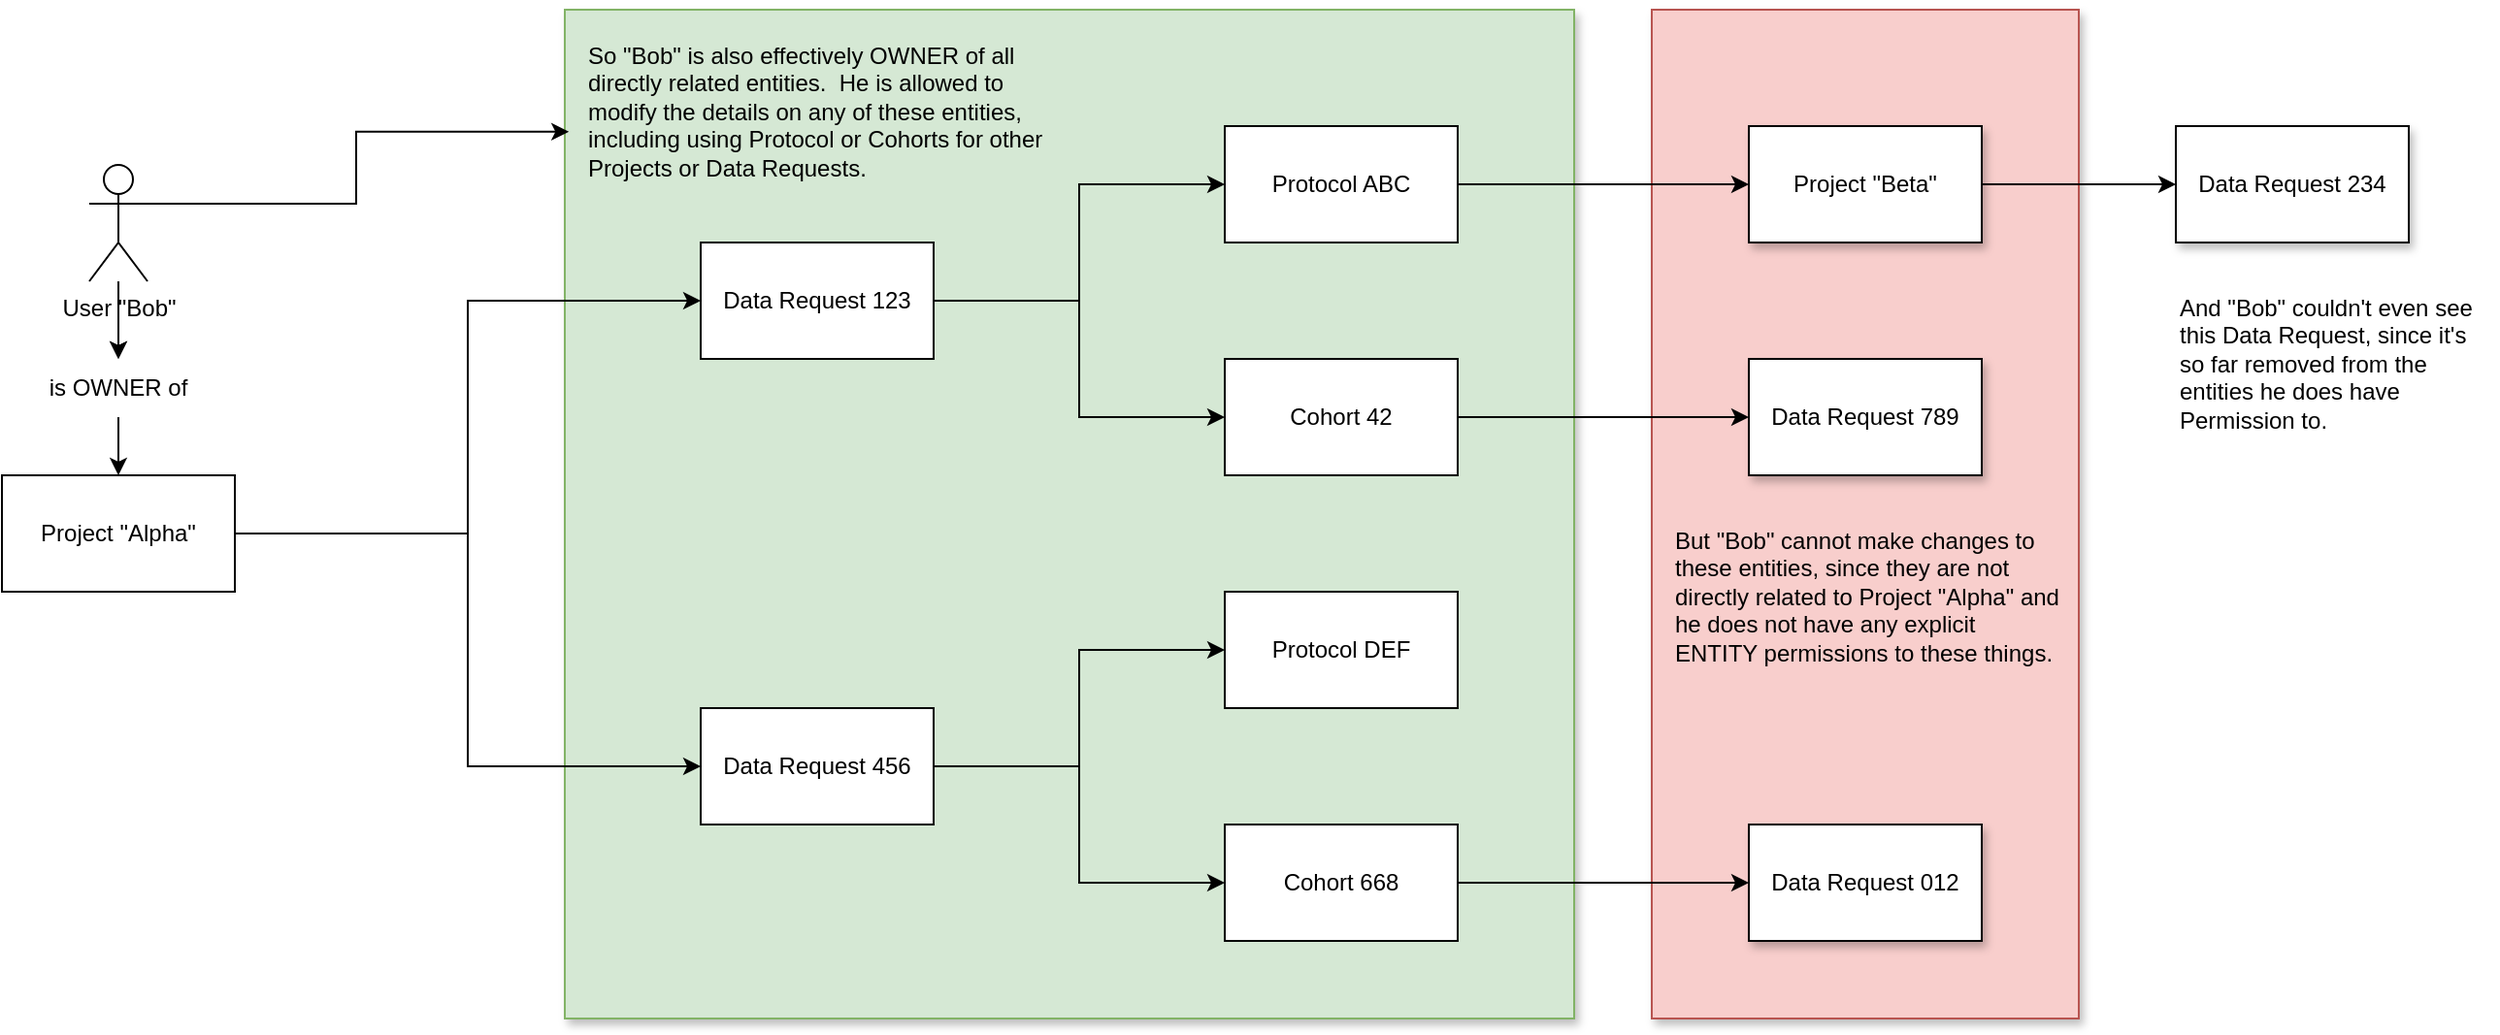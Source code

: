 <mxfile version="20.5.3" type="github" pages="3">
  <diagram id="Q2oTnS6dzI95HrH7bnxC" name="Page-1">
    <mxGraphModel dx="2197" dy="779" grid="1" gridSize="10" guides="1" tooltips="1" connect="1" arrows="1" fold="1" page="1" pageScale="1" pageWidth="850" pageHeight="1100" math="0" shadow="0">
      <root>
        <mxCell id="0" />
        <mxCell id="1" parent="0" />
        <mxCell id="6Tn6oWBFMekzkGPFEn6Q-31" value="" style="rounded=0;whiteSpace=wrap;html=1;shadow=1;fillColor=#f8cecc;strokeColor=#b85450;" vertex="1" parent="1">
          <mxGeometry x="560" y="80" width="220" height="520" as="geometry" />
        </mxCell>
        <mxCell id="6Tn6oWBFMekzkGPFEn6Q-19" value="" style="whiteSpace=wrap;html=1;aspect=fixed;shadow=1;fillColor=#d5e8d4;strokeColor=#82b366;" vertex="1" parent="1">
          <mxGeometry y="80" width="520" height="520" as="geometry" />
        </mxCell>
        <mxCell id="6Tn6oWBFMekzkGPFEn6Q-13" style="edgeStyle=orthogonalEdgeStyle;rounded=0;orthogonalLoop=1;jettySize=auto;html=1;exitX=1;exitY=0.5;exitDx=0;exitDy=0;entryX=0;entryY=0.5;entryDx=0;entryDy=0;" edge="1" parent="1" source="6Tn6oWBFMekzkGPFEn6Q-1" target="6Tn6oWBFMekzkGPFEn6Q-7">
          <mxGeometry relative="1" as="geometry" />
        </mxCell>
        <mxCell id="6Tn6oWBFMekzkGPFEn6Q-14" style="edgeStyle=orthogonalEdgeStyle;rounded=0;orthogonalLoop=1;jettySize=auto;html=1;exitX=1;exitY=0.5;exitDx=0;exitDy=0;entryX=0;entryY=0.5;entryDx=0;entryDy=0;" edge="1" parent="1" source="6Tn6oWBFMekzkGPFEn6Q-1" target="6Tn6oWBFMekzkGPFEn6Q-8">
          <mxGeometry relative="1" as="geometry" />
        </mxCell>
        <mxCell id="6Tn6oWBFMekzkGPFEn6Q-1" value="Project &quot;Alpha&quot;" style="rounded=0;whiteSpace=wrap;html=1;" vertex="1" parent="1">
          <mxGeometry x="-290" y="320" width="120" height="60" as="geometry" />
        </mxCell>
        <mxCell id="6Tn6oWBFMekzkGPFEn6Q-4" value="" style="edgeStyle=orthogonalEdgeStyle;rounded=0;orthogonalLoop=1;jettySize=auto;html=1;" edge="1" parent="1" source="6Tn6oWBFMekzkGPFEn6Q-2" target="6Tn6oWBFMekzkGPFEn6Q-3">
          <mxGeometry relative="1" as="geometry" />
        </mxCell>
        <mxCell id="6Tn6oWBFMekzkGPFEn6Q-5" value="" style="edgeStyle=orthogonalEdgeStyle;rounded=0;orthogonalLoop=1;jettySize=auto;html=1;" edge="1" parent="1" source="6Tn6oWBFMekzkGPFEn6Q-2" target="6Tn6oWBFMekzkGPFEn6Q-3">
          <mxGeometry relative="1" as="geometry" />
        </mxCell>
        <mxCell id="6Tn6oWBFMekzkGPFEn6Q-28" style="edgeStyle=orthogonalEdgeStyle;rounded=0;orthogonalLoop=1;jettySize=auto;html=1;exitX=1;exitY=0.333;exitDx=0;exitDy=0;exitPerimeter=0;entryX=0.004;entryY=0.121;entryDx=0;entryDy=0;entryPerimeter=0;" edge="1" parent="1" source="6Tn6oWBFMekzkGPFEn6Q-2" target="6Tn6oWBFMekzkGPFEn6Q-19">
          <mxGeometry relative="1" as="geometry" />
        </mxCell>
        <mxCell id="6Tn6oWBFMekzkGPFEn6Q-2" value="User &quot;Bob&quot;" style="shape=umlActor;verticalLabelPosition=bottom;verticalAlign=top;html=1;outlineConnect=0;" vertex="1" parent="1">
          <mxGeometry x="-245" y="160" width="30" height="60" as="geometry" />
        </mxCell>
        <mxCell id="6Tn6oWBFMekzkGPFEn6Q-6" value="" style="edgeStyle=orthogonalEdgeStyle;rounded=0;orthogonalLoop=1;jettySize=auto;html=1;" edge="1" parent="1" source="6Tn6oWBFMekzkGPFEn6Q-3" target="6Tn6oWBFMekzkGPFEn6Q-1">
          <mxGeometry relative="1" as="geometry" />
        </mxCell>
        <mxCell id="6Tn6oWBFMekzkGPFEn6Q-3" value="is OWNER of" style="text;html=1;strokeColor=none;fillColor=none;align=center;verticalAlign=middle;whiteSpace=wrap;rounded=0;" vertex="1" parent="1">
          <mxGeometry x="-280" y="260" width="100" height="30" as="geometry" />
        </mxCell>
        <mxCell id="6Tn6oWBFMekzkGPFEn6Q-15" style="edgeStyle=orthogonalEdgeStyle;rounded=0;orthogonalLoop=1;jettySize=auto;html=1;exitX=1;exitY=0.5;exitDx=0;exitDy=0;entryX=0;entryY=0.5;entryDx=0;entryDy=0;" edge="1" parent="1" source="6Tn6oWBFMekzkGPFEn6Q-7" target="6Tn6oWBFMekzkGPFEn6Q-9">
          <mxGeometry relative="1" as="geometry" />
        </mxCell>
        <mxCell id="6Tn6oWBFMekzkGPFEn6Q-16" style="edgeStyle=orthogonalEdgeStyle;rounded=0;orthogonalLoop=1;jettySize=auto;html=1;exitX=1;exitY=0.5;exitDx=0;exitDy=0;entryX=0;entryY=0.5;entryDx=0;entryDy=0;" edge="1" parent="1" source="6Tn6oWBFMekzkGPFEn6Q-7" target="6Tn6oWBFMekzkGPFEn6Q-10">
          <mxGeometry relative="1" as="geometry" />
        </mxCell>
        <mxCell id="6Tn6oWBFMekzkGPFEn6Q-7" value="Data Request 123" style="rounded=0;whiteSpace=wrap;html=1;" vertex="1" parent="1">
          <mxGeometry x="70" y="200" width="120" height="60" as="geometry" />
        </mxCell>
        <mxCell id="6Tn6oWBFMekzkGPFEn6Q-17" style="edgeStyle=orthogonalEdgeStyle;rounded=0;orthogonalLoop=1;jettySize=auto;html=1;exitX=1;exitY=0.5;exitDx=0;exitDy=0;entryX=0;entryY=0.5;entryDx=0;entryDy=0;" edge="1" parent="1" source="6Tn6oWBFMekzkGPFEn6Q-8" target="6Tn6oWBFMekzkGPFEn6Q-11">
          <mxGeometry relative="1" as="geometry" />
        </mxCell>
        <mxCell id="6Tn6oWBFMekzkGPFEn6Q-18" style="edgeStyle=orthogonalEdgeStyle;rounded=0;orthogonalLoop=1;jettySize=auto;html=1;exitX=1;exitY=0.5;exitDx=0;exitDy=0;entryX=0;entryY=0.5;entryDx=0;entryDy=0;" edge="1" parent="1" source="6Tn6oWBFMekzkGPFEn6Q-8" target="6Tn6oWBFMekzkGPFEn6Q-12">
          <mxGeometry relative="1" as="geometry" />
        </mxCell>
        <mxCell id="6Tn6oWBFMekzkGPFEn6Q-8" value="Data Request 456" style="rounded=0;whiteSpace=wrap;html=1;" vertex="1" parent="1">
          <mxGeometry x="70" y="440" width="120" height="60" as="geometry" />
        </mxCell>
        <mxCell id="6Tn6oWBFMekzkGPFEn6Q-23" style="edgeStyle=orthogonalEdgeStyle;rounded=0;orthogonalLoop=1;jettySize=auto;html=1;exitX=1;exitY=0.5;exitDx=0;exitDy=0;entryX=0;entryY=0.5;entryDx=0;entryDy=0;" edge="1" parent="1" source="6Tn6oWBFMekzkGPFEn6Q-9" target="6Tn6oWBFMekzkGPFEn6Q-20">
          <mxGeometry relative="1" as="geometry" />
        </mxCell>
        <mxCell id="6Tn6oWBFMekzkGPFEn6Q-9" value="Protocol ABC" style="rounded=0;whiteSpace=wrap;html=1;" vertex="1" parent="1">
          <mxGeometry x="340" y="140" width="120" height="60" as="geometry" />
        </mxCell>
        <mxCell id="6Tn6oWBFMekzkGPFEn6Q-24" style="edgeStyle=orthogonalEdgeStyle;rounded=0;orthogonalLoop=1;jettySize=auto;html=1;exitX=1;exitY=0.5;exitDx=0;exitDy=0;entryX=0;entryY=0.5;entryDx=0;entryDy=0;" edge="1" parent="1" source="6Tn6oWBFMekzkGPFEn6Q-10" target="6Tn6oWBFMekzkGPFEn6Q-21">
          <mxGeometry relative="1" as="geometry" />
        </mxCell>
        <mxCell id="6Tn6oWBFMekzkGPFEn6Q-10" value="Cohort 42" style="rounded=0;whiteSpace=wrap;html=1;" vertex="1" parent="1">
          <mxGeometry x="340" y="260" width="120" height="60" as="geometry" />
        </mxCell>
        <mxCell id="6Tn6oWBFMekzkGPFEn6Q-11" value="Protocol DEF" style="rounded=0;whiteSpace=wrap;html=1;" vertex="1" parent="1">
          <mxGeometry x="340" y="380" width="120" height="60" as="geometry" />
        </mxCell>
        <mxCell id="6Tn6oWBFMekzkGPFEn6Q-25" style="edgeStyle=orthogonalEdgeStyle;rounded=0;orthogonalLoop=1;jettySize=auto;html=1;exitX=1;exitY=0.5;exitDx=0;exitDy=0;entryX=0;entryY=0.5;entryDx=0;entryDy=0;" edge="1" parent="1" source="6Tn6oWBFMekzkGPFEn6Q-12" target="6Tn6oWBFMekzkGPFEn6Q-22">
          <mxGeometry relative="1" as="geometry" />
        </mxCell>
        <mxCell id="6Tn6oWBFMekzkGPFEn6Q-12" value="Cohort 668" style="rounded=0;whiteSpace=wrap;html=1;" vertex="1" parent="1">
          <mxGeometry x="340" y="500" width="120" height="60" as="geometry" />
        </mxCell>
        <mxCell id="6Tn6oWBFMekzkGPFEn6Q-27" style="edgeStyle=orthogonalEdgeStyle;rounded=0;orthogonalLoop=1;jettySize=auto;html=1;exitX=1;exitY=0.5;exitDx=0;exitDy=0;entryX=0;entryY=0.5;entryDx=0;entryDy=0;" edge="1" parent="1" source="6Tn6oWBFMekzkGPFEn6Q-20" target="6Tn6oWBFMekzkGPFEn6Q-26">
          <mxGeometry relative="1" as="geometry" />
        </mxCell>
        <mxCell id="6Tn6oWBFMekzkGPFEn6Q-20" value="Project &quot;Beta&quot;" style="rounded=0;whiteSpace=wrap;html=1;shadow=1;" vertex="1" parent="1">
          <mxGeometry x="610" y="140" width="120" height="60" as="geometry" />
        </mxCell>
        <mxCell id="6Tn6oWBFMekzkGPFEn6Q-21" value="Data Request 789" style="rounded=0;whiteSpace=wrap;html=1;shadow=1;" vertex="1" parent="1">
          <mxGeometry x="610" y="260" width="120" height="60" as="geometry" />
        </mxCell>
        <mxCell id="6Tn6oWBFMekzkGPFEn6Q-22" value="Data Request 012" style="rounded=0;whiteSpace=wrap;html=1;shadow=1;" vertex="1" parent="1">
          <mxGeometry x="610" y="500" width="120" height="60" as="geometry" />
        </mxCell>
        <mxCell id="6Tn6oWBFMekzkGPFEn6Q-26" value="Data Request 234" style="rounded=0;whiteSpace=wrap;html=1;shadow=1;" vertex="1" parent="1">
          <mxGeometry x="830" y="140" width="120" height="60" as="geometry" />
        </mxCell>
        <mxCell id="6Tn6oWBFMekzkGPFEn6Q-29" value="So &quot;Bob&quot; is also effectively OWNER of all directly related entities.&amp;nbsp; He is allowed to modify the details on any of these entities, including using Protocol or Cohorts for other Projects or Data Requests." style="text;html=1;strokeColor=none;fillColor=none;align=left;verticalAlign=top;whiteSpace=wrap;rounded=0;shadow=1;" vertex="1" parent="1">
          <mxGeometry x="10" y="90" width="240" height="90" as="geometry" />
        </mxCell>
        <mxCell id="6Tn6oWBFMekzkGPFEn6Q-32" value="But &quot;Bob&quot; cannot make changes to these entities, since they are not directly related to Project &quot;Alpha&quot; and he does not have any explicit ENTITY permissions to these things." style="text;html=1;strokeColor=none;fillColor=none;align=left;verticalAlign=top;whiteSpace=wrap;rounded=0;shadow=1;" vertex="1" parent="1">
          <mxGeometry x="570" y="340" width="200" height="150" as="geometry" />
        </mxCell>
        <mxCell id="6Tn6oWBFMekzkGPFEn6Q-33" value="And &quot;Bob&quot; couldn&#39;t even see this Data Request, since it&#39;s so far removed from the entities he does have Permission to." style="text;html=1;strokeColor=none;fillColor=none;align=left;verticalAlign=top;whiteSpace=wrap;rounded=0;shadow=1;" vertex="1" parent="1">
          <mxGeometry x="830" y="220" width="160" height="80" as="geometry" />
        </mxCell>
      </root>
    </mxGraphModel>
  </diagram>
  <diagram id="Crha1jPuFxpL6LNXwjeX" name="Page-2">
    <mxGraphModel dx="2197" dy="779" grid="1" gridSize="10" guides="1" tooltips="1" connect="1" arrows="1" fold="1" page="1" pageScale="1" pageWidth="850" pageHeight="1100" math="0" shadow="0">
      <root>
        <mxCell id="0" />
        <mxCell id="1" parent="0" />
        <mxCell id="7ZisLlWMvL8KFra5cjIe-2" value="" style="rounded=0;whiteSpace=wrap;html=1;shadow=1;fillColor=#d5e8d4;strokeColor=#82b366;" vertex="1" parent="1">
          <mxGeometry x="100" y="150" width="540" height="550" as="geometry" />
        </mxCell>
        <mxCell id="7ZisLlWMvL8KFra5cjIe-25" value="" style="rounded=0;whiteSpace=wrap;html=1;shadow=1;fontSize=19;fillColor=#e1d5e7;strokeColor=#9673a6;" vertex="1" parent="1">
          <mxGeometry x="140" y="430" width="460" height="230" as="geometry" />
        </mxCell>
        <mxCell id="7ZisLlWMvL8KFra5cjIe-7" style="edgeStyle=orthogonalEdgeStyle;rounded=0;orthogonalLoop=1;jettySize=auto;html=1;exitX=0.5;exitY=1;exitDx=0;exitDy=0;entryX=0.5;entryY=0;entryDx=0;entryDy=0;strokeColor=#009900;strokeWidth=2;" edge="1" parent="1" source="7ZisLlWMvL8KFra5cjIe-3" target="7ZisLlWMvL8KFra5cjIe-5">
          <mxGeometry relative="1" as="geometry" />
        </mxCell>
        <mxCell id="7ZisLlWMvL8KFra5cjIe-8" style="edgeStyle=orthogonalEdgeStyle;rounded=0;orthogonalLoop=1;jettySize=auto;html=1;exitX=0.5;exitY=1;exitDx=0;exitDy=0;entryX=0.5;entryY=0;entryDx=0;entryDy=0;strokeColor=#009900;strokeWidth=2;" edge="1" parent="1" source="7ZisLlWMvL8KFra5cjIe-3" target="7ZisLlWMvL8KFra5cjIe-4">
          <mxGeometry relative="1" as="geometry" />
        </mxCell>
        <mxCell id="7ZisLlWMvL8KFra5cjIe-17" style="edgeStyle=orthogonalEdgeStyle;rounded=0;orthogonalLoop=1;jettySize=auto;html=1;exitX=0;exitY=0.75;exitDx=0;exitDy=0;entryX=1;entryY=0.75;entryDx=0;entryDy=0;endArrow=cross;endFill=0;strokeColor=#3333FF;strokeWidth=2;" edge="1" parent="1" source="7ZisLlWMvL8KFra5cjIe-3" target="7ZisLlWMvL8KFra5cjIe-12">
          <mxGeometry relative="1" as="geometry" />
        </mxCell>
        <mxCell id="7ZisLlWMvL8KFra5cjIe-3" value="Data Requests" style="rounded=0;whiteSpace=wrap;html=1;shadow=1;fillColor=#f5f5f5;fontColor=#333333;strokeColor=#666666;" vertex="1" parent="1">
          <mxGeometry x="310" y="440" width="120" height="60" as="geometry" />
        </mxCell>
        <mxCell id="7ZisLlWMvL8KFra5cjIe-19" style="edgeStyle=orthogonalEdgeStyle;rounded=0;orthogonalLoop=1;jettySize=auto;html=1;exitX=0.5;exitY=1;exitDx=0;exitDy=0;entryX=0.75;entryY=1;entryDx=0;entryDy=0;endArrow=cross;endFill=0;strokeColor=#3333FF;strokeWidth=2;" edge="1" parent="1" source="7ZisLlWMvL8KFra5cjIe-4" target="7ZisLlWMvL8KFra5cjIe-13">
          <mxGeometry relative="1" as="geometry">
            <Array as="points">
              <mxPoint x="250" y="650" />
              <mxPoint x="810" y="650" />
            </Array>
          </mxGeometry>
        </mxCell>
        <mxCell id="7ZisLlWMvL8KFra5cjIe-22" style="edgeStyle=orthogonalEdgeStyle;rounded=0;orthogonalLoop=1;jettySize=auto;html=1;exitX=0;exitY=0.5;exitDx=0;exitDy=0;entryX=0.7;entryY=1.033;entryDx=0;entryDy=0;entryPerimeter=0;endArrow=cross;endFill=0;strokeColor=#3333FF;strokeWidth=2;" edge="1" parent="1" source="7ZisLlWMvL8KFra5cjIe-4" target="7ZisLlWMvL8KFra5cjIe-12">
          <mxGeometry relative="1" as="geometry" />
        </mxCell>
        <mxCell id="7ZisLlWMvL8KFra5cjIe-4" value="Cohorts" style="rounded=0;whiteSpace=wrap;html=1;shadow=1;fillColor=#f5f5f5;fontColor=#333333;strokeColor=#666666;" vertex="1" parent="1">
          <mxGeometry x="190" y="550" width="120" height="60" as="geometry" />
        </mxCell>
        <mxCell id="7ZisLlWMvL8KFra5cjIe-18" style="edgeStyle=orthogonalEdgeStyle;rounded=0;orthogonalLoop=1;jettySize=auto;html=1;exitX=1;exitY=0.5;exitDx=0;exitDy=0;entryX=0.5;entryY=1;entryDx=0;entryDy=0;endArrow=cross;endFill=0;strokeColor=#3333FF;strokeWidth=2;" edge="1" parent="1" source="7ZisLlWMvL8KFra5cjIe-5" target="7ZisLlWMvL8KFra5cjIe-13">
          <mxGeometry relative="1" as="geometry" />
        </mxCell>
        <mxCell id="7ZisLlWMvL8KFra5cjIe-23" style="edgeStyle=orthogonalEdgeStyle;rounded=0;orthogonalLoop=1;jettySize=auto;html=1;exitX=0.5;exitY=1;exitDx=0;exitDy=0;entryX=0.25;entryY=1;entryDx=0;entryDy=0;endArrow=cross;endFill=0;strokeColor=#3333FF;strokeWidth=2;" edge="1" parent="1" source="7ZisLlWMvL8KFra5cjIe-5" target="7ZisLlWMvL8KFra5cjIe-12">
          <mxGeometry relative="1" as="geometry" />
        </mxCell>
        <mxCell id="7ZisLlWMvL8KFra5cjIe-5" value="Protocols" style="rounded=0;whiteSpace=wrap;html=1;shadow=1;fillColor=#f5f5f5;fontColor=#333333;strokeColor=#666666;" vertex="1" parent="1">
          <mxGeometry x="430" y="550" width="120" height="60" as="geometry" />
        </mxCell>
        <mxCell id="7ZisLlWMvL8KFra5cjIe-14" style="edgeStyle=orthogonalEdgeStyle;rounded=0;orthogonalLoop=1;jettySize=auto;html=1;exitX=0;exitY=0.5;exitDx=0;exitDy=0;entryX=0.5;entryY=0;entryDx=0;entryDy=0;endArrow=cross;endFill=0;strokeColor=#3333FF;strokeWidth=2;" edge="1" parent="1" source="7ZisLlWMvL8KFra5cjIe-9" target="7ZisLlWMvL8KFra5cjIe-12">
          <mxGeometry relative="1" as="geometry" />
        </mxCell>
        <mxCell id="7ZisLlWMvL8KFra5cjIe-9" value="Assets" style="rounded=0;whiteSpace=wrap;html=1;shadow=1;fillColor=#f5f5f5;fontColor=#333333;strokeColor=#666666;" vertex="1" parent="1">
          <mxGeometry x="140" y="310" width="120" height="60" as="geometry" />
        </mxCell>
        <mxCell id="7ZisLlWMvL8KFra5cjIe-16" style="edgeStyle=orthogonalEdgeStyle;rounded=0;orthogonalLoop=1;jettySize=auto;html=1;exitX=0.75;exitY=1;exitDx=0;exitDy=0;entryX=0;entryY=0.5;entryDx=0;entryDy=0;endArrow=cross;endFill=0;strokeColor=#3333FF;strokeWidth=2;" edge="1" parent="1" source="7ZisLlWMvL8KFra5cjIe-10" target="7ZisLlWMvL8KFra5cjIe-13">
          <mxGeometry relative="1" as="geometry">
            <Array as="points">
              <mxPoint x="400" y="390" />
              <mxPoint x="490" y="390" />
              <mxPoint x="490" y="460" />
            </Array>
          </mxGeometry>
        </mxCell>
        <mxCell id="7ZisLlWMvL8KFra5cjIe-20" style="edgeStyle=orthogonalEdgeStyle;rounded=0;orthogonalLoop=1;jettySize=auto;html=1;exitX=0.5;exitY=1;exitDx=0;exitDy=0;entryX=1;entryY=0.25;entryDx=0;entryDy=0;endArrow=cross;endFill=0;strokeColor=#3333FF;strokeWidth=2;" edge="1" parent="1" source="7ZisLlWMvL8KFra5cjIe-10" target="7ZisLlWMvL8KFra5cjIe-12">
          <mxGeometry relative="1" as="geometry">
            <Array as="points">
              <mxPoint x="370" y="390" />
              <mxPoint x="230" y="390" />
              <mxPoint x="230" y="455" />
            </Array>
          </mxGeometry>
        </mxCell>
        <mxCell id="7ZisLlWMvL8KFra5cjIe-10" value="Cohorts" style="rounded=0;whiteSpace=wrap;html=1;shadow=1;fillColor=#f5f5f5;fontColor=#333333;strokeColor=#666666;" vertex="1" parent="1">
          <mxGeometry x="310" y="310" width="120" height="60" as="geometry" />
        </mxCell>
        <mxCell id="7ZisLlWMvL8KFra5cjIe-15" style="edgeStyle=orthogonalEdgeStyle;rounded=0;orthogonalLoop=1;jettySize=auto;html=1;exitX=1;exitY=0.5;exitDx=0;exitDy=0;endArrow=cross;endFill=0;strokeColor=#3333FF;strokeWidth=2;" edge="1" parent="1" source="7ZisLlWMvL8KFra5cjIe-11" target="7ZisLlWMvL8KFra5cjIe-13">
          <mxGeometry relative="1" as="geometry" />
        </mxCell>
        <mxCell id="7ZisLlWMvL8KFra5cjIe-21" style="edgeStyle=orthogonalEdgeStyle;rounded=0;orthogonalLoop=1;jettySize=auto;html=1;exitX=0.5;exitY=1;exitDx=0;exitDy=0;endArrow=cross;endFill=0;strokeColor=#3333FF;strokeWidth=2;" edge="1" parent="1" source="7ZisLlWMvL8KFra5cjIe-11">
          <mxGeometry relative="1" as="geometry">
            <mxPoint x="30" y="470" as="targetPoint" />
            <Array as="points">
              <mxPoint x="540" y="410" />
              <mxPoint x="250" y="410" />
              <mxPoint x="250" y="470" />
            </Array>
          </mxGeometry>
        </mxCell>
        <mxCell id="7ZisLlWMvL8KFra5cjIe-11" value="Protocols" style="rounded=0;whiteSpace=wrap;html=1;shadow=1;fillColor=#f5f5f5;fontColor=#333333;strokeColor=#666666;" vertex="1" parent="1">
          <mxGeometry x="480" y="310" width="120" height="60" as="geometry" />
        </mxCell>
        <mxCell id="7ZisLlWMvL8KFra5cjIe-28" style="edgeStyle=orthogonalEdgeStyle;rounded=0;orthogonalLoop=1;jettySize=auto;html=1;exitX=0;exitY=0.5;exitDx=0;exitDy=0;entryX=1;entryY=0.5;entryDx=0;entryDy=0;fontSize=19;endArrow=cross;endFill=0;strokeColor=#FF0000;strokeWidth=2;" edge="1" parent="1" source="7ZisLlWMvL8KFra5cjIe-12" target="7ZisLlWMvL8KFra5cjIe-27">
          <mxGeometry relative="1" as="geometry" />
        </mxCell>
        <mxCell id="7ZisLlWMvL8KFra5cjIe-12" value="Projects" style="rounded=0;whiteSpace=wrap;html=1;shadow=1;fillColor=#dae8fc;strokeColor=#6c8ebf;fontStyle=1" vertex="1" parent="1">
          <mxGeometry x="-90" y="440" width="120" height="60" as="geometry" />
        </mxCell>
        <mxCell id="7ZisLlWMvL8KFra5cjIe-30" style="edgeStyle=orthogonalEdgeStyle;rounded=0;orthogonalLoop=1;jettySize=auto;html=1;exitX=1;exitY=0.5;exitDx=0;exitDy=0;entryX=0;entryY=0.5;entryDx=0;entryDy=0;strokeColor=#FF0000;fontSize=19;endArrow=cross;endFill=0;strokeWidth=2;" edge="1" parent="1" source="7ZisLlWMvL8KFra5cjIe-13" target="7ZisLlWMvL8KFra5cjIe-29">
          <mxGeometry relative="1" as="geometry" />
        </mxCell>
        <mxCell id="7ZisLlWMvL8KFra5cjIe-13" value="Data Requests" style="rounded=0;whiteSpace=wrap;html=1;shadow=1;fillColor=#dae8fc;strokeColor=#6c8ebf;fontStyle=1" vertex="1" parent="1">
          <mxGeometry x="720" y="430" width="120" height="60" as="geometry" />
        </mxCell>
        <mxCell id="7ZisLlWMvL8KFra5cjIe-24" value="PROJECT" style="text;html=1;strokeColor=none;fillColor=none;align=center;verticalAlign=middle;whiteSpace=wrap;rounded=0;shadow=1;fontSize=19;" vertex="1" parent="1">
          <mxGeometry x="340" y="180" width="60" height="30" as="geometry" />
        </mxCell>
        <mxCell id="7ZisLlWMvL8KFra5cjIe-27" value="Assets&lt;br&gt;Cohorts&lt;br&gt;Protocols&lt;br&gt;Data Requests" style="rounded=0;whiteSpace=wrap;html=1;shadow=1;fillColor=#f8cecc;strokeColor=#b85450;fontColor=#FF0000;" vertex="1" parent="1">
          <mxGeometry x="-280" y="390" width="120" height="160" as="geometry" />
        </mxCell>
        <mxCell id="7ZisLlWMvL8KFra5cjIe-29" value="Projects&lt;br&gt;Cohorts&lt;br&gt;Protocols" style="rounded=0;whiteSpace=wrap;html=1;shadow=1;fillColor=#f8cecc;strokeColor=#b85450;fontColor=#FF0000;" vertex="1" parent="1">
          <mxGeometry x="900" y="380" width="120" height="160" as="geometry" />
        </mxCell>
        <mxCell id="TY6pEKK0ZLSKYU7pyHkP-1" value="" style="endArrow=cross;html=1;rounded=0;strokeColor=#3333FF;strokeWidth=2;fontSize=19;fontColor=#FF0000;startArrow=none;startFill=0;endFill=0;" edge="1" parent="1" target="TY6pEKK0ZLSKYU7pyHkP-2">
          <mxGeometry width="50" height="50" relative="1" as="geometry">
            <mxPoint x="-280" y="200" as="sourcePoint" />
            <mxPoint x="-120" y="200" as="targetPoint" />
          </mxGeometry>
        </mxCell>
        <mxCell id="TY6pEKK0ZLSKYU7pyHkP-2" value="&lt;font color=&quot;#3333ff&quot; style=&quot;font-size: 15px;&quot;&gt;Blue indicates User able to see Summary Data Only&lt;/font&gt;" style="text;html=1;strokeColor=none;fillColor=none;align=center;verticalAlign=middle;whiteSpace=wrap;rounded=0;shadow=1;fontSize=15;fontColor=#FF0000;" vertex="1" parent="1">
          <mxGeometry x="-170" y="180" width="220" height="40" as="geometry" />
        </mxCell>
        <mxCell id="TY6pEKK0ZLSKYU7pyHkP-3" value="" style="endArrow=cross;html=1;rounded=0;strokeColor=#FF0000;strokeWidth=2;fontSize=15;fontColor=#3333FF;endFill=0;" edge="1" parent="1" target="TY6pEKK0ZLSKYU7pyHkP-4">
          <mxGeometry width="50" height="50" relative="1" as="geometry">
            <mxPoint x="-280" y="258" as="sourcePoint" />
            <mxPoint x="-170" y="270" as="targetPoint" />
          </mxGeometry>
        </mxCell>
        <mxCell id="TY6pEKK0ZLSKYU7pyHkP-4" value="Red indicates no permissions at all, not even to View" style="text;html=1;strokeColor=none;fillColor=none;align=center;verticalAlign=middle;whiteSpace=wrap;rounded=0;shadow=1;fontSize=15;fontColor=#FF0000;" vertex="1" parent="1">
          <mxGeometry x="-170" y="240" width="210" height="35" as="geometry" />
        </mxCell>
      </root>
    </mxGraphModel>
  </diagram>
  <diagram id="c1Oo7lv5Df6xl_atcSem" name="Page-3">
    <mxGraphModel dx="3796" dy="2666" grid="1" gridSize="10" guides="1" tooltips="1" connect="1" arrows="1" fold="1" page="1" pageScale="1" pageWidth="850" pageHeight="1100" math="0" shadow="0">
      <root>
        <mxCell id="0" />
        <mxCell id="1" parent="0" />
        <mxCell id="yiyqVSNzlQx9SLA-mLN9-10" style="edgeStyle=orthogonalEdgeStyle;rounded=0;orthogonalLoop=1;jettySize=auto;html=1;exitX=0.5;exitY=1;exitDx=0;exitDy=0;entryX=0.5;entryY=0;entryDx=0;entryDy=0;strokeColor=#82b366;strokeWidth=2;fontSize=15;fontColor=#3333FF;startArrow=none;startFill=0;endArrow=none;endFill=0;fillColor=#d5e8d4;" edge="1" parent="1" source="yiyqVSNzlQx9SLA-mLN9-1" target="yiyqVSNzlQx9SLA-mLN9-2">
          <mxGeometry relative="1" as="geometry" />
        </mxCell>
        <mxCell id="yiyqVSNzlQx9SLA-mLN9-11" style="rounded=0;orthogonalLoop=1;jettySize=auto;html=1;exitX=1;exitY=0.5;exitDx=0;exitDy=0;entryX=0;entryY=0.5;entryDx=0;entryDy=0;strokeColor=#82b366;strokeWidth=2;fontSize=15;fontColor=#3333FF;startArrow=none;startFill=0;endArrow=none;endFill=0;fillColor=#d5e8d4;" edge="1" parent="1" source="yiyqVSNzlQx9SLA-mLN9-1" target="yiyqVSNzlQx9SLA-mLN9-5">
          <mxGeometry relative="1" as="geometry" />
        </mxCell>
        <mxCell id="yiyqVSNzlQx9SLA-mLN9-21" style="edgeStyle=none;rounded=0;orthogonalLoop=1;jettySize=auto;html=1;exitX=0;exitY=0.5;exitDx=0;exitDy=0;strokeColor=#82b366;strokeWidth=2;fontSize=15;fontColor=#3333FF;startArrow=none;startFill=0;endArrow=none;endFill=0;fillColor=#d5e8d4;" edge="1" parent="1" source="yiyqVSNzlQx9SLA-mLN9-1">
          <mxGeometry relative="1" as="geometry">
            <mxPoint x="180" y="60" as="targetPoint" />
          </mxGeometry>
        </mxCell>
        <mxCell id="yiyqVSNzlQx9SLA-mLN9-37" style="edgeStyle=none;rounded=0;orthogonalLoop=1;jettySize=auto;html=1;exitX=1;exitY=0;exitDx=0;exitDy=0;entryX=0.213;entryY=0.95;entryDx=0;entryDy=0;entryPerimeter=0;strokeColor=#82b366;strokeWidth=2;fontSize=17;fontColor=#3333FF;startArrow=none;startFill=0;endArrow=none;endFill=0;fillColor=#d5e8d4;" edge="1" parent="1" source="yiyqVSNzlQx9SLA-mLN9-1" target="yiyqVSNzlQx9SLA-mLN9-36">
          <mxGeometry relative="1" as="geometry" />
        </mxCell>
        <mxCell id="yiyqVSNzlQx9SLA-mLN9-1" value="PROJECT" style="ellipse;whiteSpace=wrap;html=1;aspect=fixed;shadow=1;fontSize=17;fillColor=#d5e8d4;strokeColor=#82b366;fontStyle=1;strokeWidth=4;" vertex="1" parent="1">
          <mxGeometry x="322.5" y="95" width="125" height="125" as="geometry" />
        </mxCell>
        <mxCell id="yiyqVSNzlQx9SLA-mLN9-12" style="edgeStyle=none;rounded=0;orthogonalLoop=1;jettySize=auto;html=1;exitX=1;exitY=1;exitDx=0;exitDy=0;entryX=0;entryY=0;entryDx=0;entryDy=0;strokeColor=#82b366;strokeWidth=2;fontSize=15;fontColor=#3333FF;startArrow=none;startFill=0;endArrow=none;endFill=0;fillColor=#d5e8d4;" edge="1" parent="1" source="yiyqVSNzlQx9SLA-mLN9-2" target="yiyqVSNzlQx9SLA-mLN9-4">
          <mxGeometry relative="1" as="geometry" />
        </mxCell>
        <mxCell id="yiyqVSNzlQx9SLA-mLN9-15" style="edgeStyle=none;rounded=0;orthogonalLoop=1;jettySize=auto;html=1;exitX=0;exitY=1;exitDx=0;exitDy=0;entryX=1;entryY=0;entryDx=0;entryDy=0;strokeColor=#82b366;strokeWidth=2;fontSize=15;fontColor=#3333FF;startArrow=none;startFill=0;endArrow=none;endFill=0;fillColor=#d5e8d4;" edge="1" parent="1" source="yiyqVSNzlQx9SLA-mLN9-2" target="yiyqVSNzlQx9SLA-mLN9-3">
          <mxGeometry relative="1" as="geometry" />
        </mxCell>
        <mxCell id="yiyqVSNzlQx9SLA-mLN9-2" value="Data Request" style="ellipse;whiteSpace=wrap;html=1;aspect=fixed;shadow=1;fontSize=15;fillColor=#d5e8d4;strokeColor=#82b366;" vertex="1" parent="1">
          <mxGeometry x="345" y="320" width="80" height="80" as="geometry" />
        </mxCell>
        <mxCell id="yiyqVSNzlQx9SLA-mLN9-16" style="edgeStyle=none;rounded=0;orthogonalLoop=1;jettySize=auto;html=1;exitX=0.5;exitY=1;exitDx=0;exitDy=0;entryX=0.5;entryY=0;entryDx=0;entryDy=0;strokeColor=#6c8ebf;strokeWidth=2;fontSize=15;fontColor=#3333FF;startArrow=none;startFill=0;endArrow=none;endFill=0;fillColor=#dae8fc;" edge="1" parent="1" source="yiyqVSNzlQx9SLA-mLN9-3" target="yiyqVSNzlQx9SLA-mLN9-7">
          <mxGeometry relative="1" as="geometry" />
        </mxCell>
        <mxCell id="yiyqVSNzlQx9SLA-mLN9-17" style="edgeStyle=none;rounded=0;orthogonalLoop=1;jettySize=auto;html=1;exitX=0;exitY=0.5;exitDx=0;exitDy=0;entryX=1;entryY=0;entryDx=0;entryDy=0;strokeColor=#6c8ebf;strokeWidth=2;fontSize=15;fontColor=#3333FF;startArrow=none;startFill=0;endArrow=none;endFill=0;fillColor=#dae8fc;" edge="1" parent="1" source="yiyqVSNzlQx9SLA-mLN9-3" target="yiyqVSNzlQx9SLA-mLN9-6">
          <mxGeometry relative="1" as="geometry" />
        </mxCell>
        <mxCell id="AigEBq2PumBx65JGP1BX-59" style="edgeStyle=none;rounded=0;orthogonalLoop=1;jettySize=auto;html=1;exitX=1;exitY=1;exitDx=0;exitDy=0;entryX=0.343;entryY=-0.004;entryDx=0;entryDy=0;entryPerimeter=0;strokeColor=#82b366;strokeWidth=2;fontSize=17;fontColor=#3333FF;startArrow=none;startFill=0;endArrow=none;endFill=0;fillColor=#d5e8d4;" edge="1" parent="1" source="yiyqVSNzlQx9SLA-mLN9-3" target="AigEBq2PumBx65JGP1BX-58">
          <mxGeometry relative="1" as="geometry" />
        </mxCell>
        <mxCell id="yiyqVSNzlQx9SLA-mLN9-3" value="Protocol" style="ellipse;whiteSpace=wrap;html=1;aspect=fixed;shadow=1;fontSize=15;fillColor=#d5e8d4;strokeColor=#82b366;" vertex="1" parent="1">
          <mxGeometry x="210" y="440" width="80" height="80" as="geometry" />
        </mxCell>
        <mxCell id="yiyqVSNzlQx9SLA-mLN9-13" style="edgeStyle=none;rounded=0;orthogonalLoop=1;jettySize=auto;html=1;exitX=1;exitY=0.5;exitDx=0;exitDy=0;entryX=0;entryY=0.5;entryDx=0;entryDy=0;strokeColor=#6c8ebf;strokeWidth=2;fontSize=15;fontColor=#3333FF;startArrow=none;startFill=0;endArrow=none;endFill=0;fillColor=#dae8fc;" edge="1" parent="1" source="yiyqVSNzlQx9SLA-mLN9-4" target="yiyqVSNzlQx9SLA-mLN9-9">
          <mxGeometry relative="1" as="geometry" />
        </mxCell>
        <mxCell id="yiyqVSNzlQx9SLA-mLN9-14" style="edgeStyle=none;rounded=0;orthogonalLoop=1;jettySize=auto;html=1;exitX=0.5;exitY=1;exitDx=0;exitDy=0;entryX=0.263;entryY=0.038;entryDx=0;entryDy=0;entryPerimeter=0;strokeColor=#6c8ebf;strokeWidth=2;fontSize=15;fontColor=#3333FF;startArrow=none;startFill=0;endArrow=none;endFill=0;fillColor=#dae8fc;" edge="1" parent="1" source="yiyqVSNzlQx9SLA-mLN9-4" target="yiyqVSNzlQx9SLA-mLN9-8">
          <mxGeometry relative="1" as="geometry" />
        </mxCell>
        <mxCell id="yiyqVSNzlQx9SLA-mLN9-4" value="Cohort" style="ellipse;whiteSpace=wrap;html=1;aspect=fixed;shadow=1;fontSize=15;fillColor=#d5e8d4;strokeColor=#82b366;" vertex="1" parent="1">
          <mxGeometry x="490" y="440" width="80" height="80" as="geometry" />
        </mxCell>
        <mxCell id="yiyqVSNzlQx9SLA-mLN9-25" style="edgeStyle=none;rounded=0;orthogonalLoop=1;jettySize=auto;html=1;exitX=1;exitY=0.5;exitDx=0;exitDy=0;entryX=0;entryY=0.5;entryDx=0;entryDy=0;strokeColor=#6c8ebf;strokeWidth=2;fontSize=15;fontColor=#3333FF;startArrow=none;startFill=0;endArrow=none;endFill=0;fillColor=#dae8fc;" edge="1" parent="1" source="yiyqVSNzlQx9SLA-mLN9-5" target="yiyqVSNzlQx9SLA-mLN9-24">
          <mxGeometry relative="1" as="geometry" />
        </mxCell>
        <mxCell id="yiyqVSNzlQx9SLA-mLN9-5" value="ASSET" style="ellipse;whiteSpace=wrap;html=1;aspect=fixed;shadow=1;fontSize=15;fillColor=#d5e8d4;strokeColor=#82b366;" vertex="1" parent="1">
          <mxGeometry x="580" y="140" width="80" height="80" as="geometry" />
        </mxCell>
        <mxCell id="yiyqVSNzlQx9SLA-mLN9-6" value="Cohort" style="ellipse;whiteSpace=wrap;html=1;aspect=fixed;shadow=1;fontSize=15;fillColor=#dae8fc;strokeColor=#6c8ebf;" vertex="1" parent="1">
          <mxGeometry x="20" y="530" width="80" height="80" as="geometry" />
        </mxCell>
        <mxCell id="yiyqVSNzlQx9SLA-mLN9-7" value="Data Request" style="ellipse;whiteSpace=wrap;html=1;aspect=fixed;shadow=1;fontSize=15;fillColor=#dae8fc;strokeColor=#6c8ebf;" vertex="1" parent="1">
          <mxGeometry x="190" y="630" width="80" height="80" as="geometry" />
        </mxCell>
        <mxCell id="yiyqVSNzlQx9SLA-mLN9-8" value="Protocol" style="ellipse;whiteSpace=wrap;html=1;aspect=fixed;shadow=1;fontSize=15;fillColor=#dae8fc;strokeColor=#6c8ebf;" vertex="1" parent="1">
          <mxGeometry x="570" y="630" width="80" height="80" as="geometry" />
        </mxCell>
        <mxCell id="AigEBq2PumBx65JGP1BX-3" style="edgeStyle=none;rounded=0;orthogonalLoop=1;jettySize=auto;html=1;exitX=1;exitY=0;exitDx=0;exitDy=0;entryX=0;entryY=0.6;entryDx=0;entryDy=0;entryPerimeter=0;strokeColor=#b85450;strokeWidth=2;fontSize=17;fontColor=#3333FF;startArrow=none;startFill=0;endArrow=none;endFill=0;fillColor=#f8cecc;" edge="1" parent="1" source="yiyqVSNzlQx9SLA-mLN9-9" target="AigEBq2PumBx65JGP1BX-1">
          <mxGeometry relative="1" as="geometry" />
        </mxCell>
        <mxCell id="AigEBq2PumBx65JGP1BX-4" style="edgeStyle=none;rounded=0;orthogonalLoop=1;jettySize=auto;html=1;exitX=1;exitY=1;exitDx=0;exitDy=0;strokeColor=#b85450;strokeWidth=2;fontSize=17;fontColor=#3333FF;startArrow=none;startFill=0;endArrow=none;endFill=0;fillColor=#f8cecc;" edge="1" parent="1" source="yiyqVSNzlQx9SLA-mLN9-9" target="AigEBq2PumBx65JGP1BX-2">
          <mxGeometry relative="1" as="geometry" />
        </mxCell>
        <mxCell id="yiyqVSNzlQx9SLA-mLN9-9" value="Data Request" style="ellipse;whiteSpace=wrap;html=1;aspect=fixed;shadow=1;fontSize=15;fillColor=#dae8fc;strokeColor=#6c8ebf;" vertex="1" parent="1">
          <mxGeometry x="700" y="450" width="80" height="80" as="geometry" />
        </mxCell>
        <mxCell id="yiyqVSNzlQx9SLA-mLN9-22" style="edgeStyle=none;rounded=0;orthogonalLoop=1;jettySize=auto;html=1;exitX=0.5;exitY=0;exitDx=0;exitDy=0;entryX=0.5;entryY=1;entryDx=0;entryDy=0;strokeColor=#6c8ebf;strokeWidth=2;fontSize=15;fontColor=#3333FF;startArrow=none;startFill=0;endArrow=none;endFill=0;fillColor=#dae8fc;" edge="1" parent="1" source="yiyqVSNzlQx9SLA-mLN9-18" target="yiyqVSNzlQx9SLA-mLN9-19">
          <mxGeometry relative="1" as="geometry" />
        </mxCell>
        <mxCell id="yiyqVSNzlQx9SLA-mLN9-23" style="edgeStyle=none;rounded=0;orthogonalLoop=1;jettySize=auto;html=1;exitX=0;exitY=0.5;exitDx=0;exitDy=0;strokeColor=#6c8ebf;strokeWidth=2;fontSize=15;fontColor=#3333FF;startArrow=none;startFill=0;endArrow=none;endFill=0;fillColor=#dae8fc;" edge="1" parent="1" source="yiyqVSNzlQx9SLA-mLN9-18" target="yiyqVSNzlQx9SLA-mLN9-20">
          <mxGeometry relative="1" as="geometry" />
        </mxCell>
        <mxCell id="yiyqVSNzlQx9SLA-mLN9-18" value="Protocol" style="ellipse;whiteSpace=wrap;html=1;aspect=fixed;shadow=1;fontSize=15;fillColor=#d5e8d4;strokeColor=#82b366;" vertex="1" parent="1">
          <mxGeometry x="110" width="80" height="80" as="geometry" />
        </mxCell>
        <mxCell id="yiyqVSNzlQx9SLA-mLN9-34" style="edgeStyle=none;rounded=0;orthogonalLoop=1;jettySize=auto;html=1;exitX=0;exitY=0;exitDx=0;exitDy=0;entryX=0.8;entryY=0.938;entryDx=0;entryDy=0;entryPerimeter=0;strokeColor=#b85450;strokeWidth=2;fontSize=15;fontColor=#3333FF;startArrow=none;startFill=0;endArrow=none;endFill=0;fillColor=#f8cecc;" edge="1" parent="1" source="yiyqVSNzlQx9SLA-mLN9-19" target="yiyqVSNzlQx9SLA-mLN9-27">
          <mxGeometry relative="1" as="geometry" />
        </mxCell>
        <mxCell id="yiyqVSNzlQx9SLA-mLN9-35" style="edgeStyle=none;rounded=0;orthogonalLoop=1;jettySize=auto;html=1;exitX=1;exitY=0;exitDx=0;exitDy=0;entryX=0.413;entryY=1;entryDx=0;entryDy=0;entryPerimeter=0;strokeColor=#b85450;strokeWidth=2;fontSize=15;fontColor=#3333FF;startArrow=none;startFill=0;endArrow=none;endFill=0;fillColor=#f8cecc;" edge="1" parent="1" source="yiyqVSNzlQx9SLA-mLN9-19" target="yiyqVSNzlQx9SLA-mLN9-26">
          <mxGeometry relative="1" as="geometry" />
        </mxCell>
        <mxCell id="yiyqVSNzlQx9SLA-mLN9-19" value="Data Request" style="ellipse;whiteSpace=wrap;html=1;aspect=fixed;shadow=1;fontSize=15;fillColor=#dae8fc;strokeColor=#6c8ebf;" vertex="1" parent="1">
          <mxGeometry x="70" y="-180" width="80" height="80" as="geometry" />
        </mxCell>
        <mxCell id="yiyqVSNzlQx9SLA-mLN9-31" style="edgeStyle=none;rounded=0;orthogonalLoop=1;jettySize=auto;html=1;exitX=0.5;exitY=1;exitDx=0;exitDy=0;strokeColor=#b85450;strokeWidth=2;fontSize=15;fontColor=#3333FF;startArrow=none;startFill=0;endArrow=none;endFill=0;fillColor=#f8cecc;" edge="1" parent="1" source="yiyqVSNzlQx9SLA-mLN9-20" target="yiyqVSNzlQx9SLA-mLN9-30">
          <mxGeometry relative="1" as="geometry" />
        </mxCell>
        <mxCell id="yiyqVSNzlQx9SLA-mLN9-32" style="edgeStyle=none;rounded=0;orthogonalLoop=1;jettySize=auto;html=1;exitX=0;exitY=0.5;exitDx=0;exitDy=0;entryX=1;entryY=0.5;entryDx=0;entryDy=0;strokeColor=#b85450;strokeWidth=2;fontSize=15;fontColor=#3333FF;startArrow=none;startFill=0;endArrow=none;endFill=0;fillColor=#f8cecc;" edge="1" parent="1" source="yiyqVSNzlQx9SLA-mLN9-20" target="yiyqVSNzlQx9SLA-mLN9-29">
          <mxGeometry relative="1" as="geometry" />
        </mxCell>
        <mxCell id="yiyqVSNzlQx9SLA-mLN9-33" style="edgeStyle=none;rounded=0;orthogonalLoop=1;jettySize=auto;html=1;exitX=0;exitY=0;exitDx=0;exitDy=0;entryX=0.963;entryY=0.8;entryDx=0;entryDy=0;entryPerimeter=0;strokeColor=#b85450;strokeWidth=2;fontSize=15;fontColor=#3333FF;startArrow=none;startFill=0;endArrow=none;endFill=0;fillColor=#f8cecc;" edge="1" parent="1" source="yiyqVSNzlQx9SLA-mLN9-20" target="yiyqVSNzlQx9SLA-mLN9-28">
          <mxGeometry relative="1" as="geometry" />
        </mxCell>
        <mxCell id="yiyqVSNzlQx9SLA-mLN9-20" value="Cohort" style="ellipse;whiteSpace=wrap;html=1;aspect=fixed;shadow=1;fontSize=15;fillColor=#dae8fc;strokeColor=#6c8ebf;" vertex="1" parent="1">
          <mxGeometry x="-120" y="-30" width="80" height="80" as="geometry" />
        </mxCell>
        <mxCell id="yiyqVSNzlQx9SLA-mLN9-24" value="Project" style="ellipse;whiteSpace=wrap;html=1;aspect=fixed;shadow=1;fontSize=15;fillColor=#dae8fc;strokeColor=#6c8ebf;" vertex="1" parent="1">
          <mxGeometry x="830" y="140" width="80" height="80" as="geometry" />
        </mxCell>
        <mxCell id="yiyqVSNzlQx9SLA-mLN9-26" value="Cohort" style="ellipse;whiteSpace=wrap;html=1;aspect=fixed;shadow=1;fontSize=15;fillColor=#f8cecc;strokeColor=#b85450;" vertex="1" parent="1">
          <mxGeometry x="150" y="-350" width="80" height="80" as="geometry" />
        </mxCell>
        <mxCell id="yiyqVSNzlQx9SLA-mLN9-27" value="Protocol" style="ellipse;whiteSpace=wrap;html=1;aspect=fixed;shadow=1;fontSize=15;fillColor=#f8cecc;strokeColor=#b85450;" vertex="1" parent="1">
          <mxGeometry x="-100" y="-330" width="80" height="80" as="geometry" />
        </mxCell>
        <mxCell id="yiyqVSNzlQx9SLA-mLN9-28" value="Data Request" style="ellipse;whiteSpace=wrap;html=1;aspect=fixed;shadow=1;fontSize=15;fillColor=#f8cecc;strokeColor=#b85450;" vertex="1" parent="1">
          <mxGeometry x="-280" y="-150" width="80" height="80" as="geometry" />
        </mxCell>
        <mxCell id="yiyqVSNzlQx9SLA-mLN9-29" value="Protocol" style="ellipse;whiteSpace=wrap;html=1;aspect=fixed;shadow=1;fontSize=15;fillColor=#f8cecc;strokeColor=#b85450;" vertex="1" parent="1">
          <mxGeometry x="-290" y="-20" width="80" height="80" as="geometry" />
        </mxCell>
        <mxCell id="yiyqVSNzlQx9SLA-mLN9-30" value="Project" style="ellipse;whiteSpace=wrap;html=1;aspect=fixed;shadow=1;fontSize=15;fillColor=#f8cecc;strokeColor=#b85450;" vertex="1" parent="1">
          <mxGeometry x="-190" y="117.5" width="80" height="80" as="geometry" />
        </mxCell>
        <mxCell id="yiyqVSNzlQx9SLA-mLN9-41" style="edgeStyle=none;rounded=0;orthogonalLoop=1;jettySize=auto;html=1;exitX=0.5;exitY=0;exitDx=0;exitDy=0;strokeColor=#6c8ebf;strokeWidth=2;fontSize=17;fontColor=#3333FF;startArrow=none;startFill=0;endArrow=none;endFill=0;fillColor=#dae8fc;" edge="1" parent="1" source="yiyqVSNzlQx9SLA-mLN9-36" target="yiyqVSNzlQx9SLA-mLN9-38">
          <mxGeometry relative="1" as="geometry" />
        </mxCell>
        <mxCell id="yiyqVSNzlQx9SLA-mLN9-42" style="edgeStyle=none;rounded=0;orthogonalLoop=1;jettySize=auto;html=1;exitX=1;exitY=0;exitDx=0;exitDy=0;entryX=0.225;entryY=0.975;entryDx=0;entryDy=0;entryPerimeter=0;strokeColor=#6c8ebf;strokeWidth=2;fontSize=17;fontColor=#3333FF;startArrow=none;startFill=0;endArrow=none;endFill=0;fillColor=#dae8fc;" edge="1" parent="1" source="yiyqVSNzlQx9SLA-mLN9-36" target="yiyqVSNzlQx9SLA-mLN9-39">
          <mxGeometry relative="1" as="geometry" />
        </mxCell>
        <mxCell id="yiyqVSNzlQx9SLA-mLN9-43" style="edgeStyle=none;rounded=0;orthogonalLoop=1;jettySize=auto;html=1;exitX=1;exitY=0.5;exitDx=0;exitDy=0;entryX=-0.025;entryY=0.638;entryDx=0;entryDy=0;entryPerimeter=0;strokeColor=#6c8ebf;strokeWidth=2;fontSize=17;fontColor=#3333FF;startArrow=none;startFill=0;endArrow=none;endFill=0;fillColor=#dae8fc;" edge="1" parent="1" source="yiyqVSNzlQx9SLA-mLN9-36" target="yiyqVSNzlQx9SLA-mLN9-40">
          <mxGeometry relative="1" as="geometry" />
        </mxCell>
        <mxCell id="yiyqVSNzlQx9SLA-mLN9-36" value="Cohort" style="ellipse;whiteSpace=wrap;html=1;aspect=fixed;shadow=1;strokeWidth=1;fontSize=17;fillColor=#d5e8d4;strokeColor=#82b366;" vertex="1" parent="1">
          <mxGeometry x="500" y="-90" width="80" height="80" as="geometry" />
        </mxCell>
        <mxCell id="yiyqVSNzlQx9SLA-mLN9-38" value="Data Request" style="ellipse;whiteSpace=wrap;html=1;aspect=fixed;shadow=1;strokeWidth=1;fontSize=17;fillColor=#dae8fc;strokeColor=#6c8ebf;" vertex="1" parent="1">
          <mxGeometry x="460" y="-250" width="80" height="80" as="geometry" />
        </mxCell>
        <mxCell id="yiyqVSNzlQx9SLA-mLN9-39" value="Project" style="ellipse;whiteSpace=wrap;html=1;aspect=fixed;shadow=1;strokeWidth=1;fontSize=17;fillColor=#dae8fc;strokeColor=#6c8ebf;" vertex="1" parent="1">
          <mxGeometry x="620" y="-240" width="80" height="80" as="geometry" />
        </mxCell>
        <mxCell id="yiyqVSNzlQx9SLA-mLN9-40" value="Protocol" style="ellipse;whiteSpace=wrap;html=1;aspect=fixed;shadow=1;strokeWidth=1;fontSize=17;fillColor=#dae8fc;strokeColor=#6c8ebf;" vertex="1" parent="1">
          <mxGeometry x="720" y="-110" width="80" height="80" as="geometry" />
        </mxCell>
        <mxCell id="AigEBq2PumBx65JGP1BX-1" value="Cohort" style="ellipse;whiteSpace=wrap;html=1;aspect=fixed;shadow=1;strokeWidth=1;fontSize=17;fillColor=#f8cecc;strokeColor=#b85450;" vertex="1" parent="1">
          <mxGeometry x="900" y="390" width="80" height="80" as="geometry" />
        </mxCell>
        <mxCell id="AigEBq2PumBx65JGP1BX-2" value="Protocol" style="ellipse;whiteSpace=wrap;html=1;aspect=fixed;shadow=1;strokeWidth=1;fontSize=17;fillColor=#f8cecc;strokeColor=#b85450;" vertex="1" parent="1">
          <mxGeometry x="890" y="560" width="80" height="80" as="geometry" />
        </mxCell>
        <mxCell id="AigEBq2PumBx65JGP1BX-5" style="edgeStyle=orthogonalEdgeStyle;rounded=0;orthogonalLoop=1;jettySize=auto;html=1;exitX=0.5;exitY=1;exitDx=0;exitDy=0;entryX=0.5;entryY=0;entryDx=0;entryDy=0;strokeColor=#82b366;strokeWidth=2;fontSize=15;fontColor=#3333FF;startArrow=none;startFill=0;endArrow=none;endFill=0;fillColor=#d5e8d4;" edge="1" parent="1" source="AigEBq2PumBx65JGP1BX-9" target="AigEBq2PumBx65JGP1BX-12">
          <mxGeometry relative="1" as="geometry" />
        </mxCell>
        <mxCell id="AigEBq2PumBx65JGP1BX-6" style="rounded=0;orthogonalLoop=1;jettySize=auto;html=1;exitX=1;exitY=0.5;exitDx=0;exitDy=0;entryX=0;entryY=0.5;entryDx=0;entryDy=0;strokeColor=#82b366;strokeWidth=2;fontSize=15;fontColor=#3333FF;startArrow=none;startFill=0;endArrow=none;endFill=0;fillColor=#d5e8d4;" edge="1" parent="1" source="AigEBq2PumBx65JGP1BX-9" target="AigEBq2PumBx65JGP1BX-20">
          <mxGeometry relative="1" as="geometry" />
        </mxCell>
        <mxCell id="AigEBq2PumBx65JGP1BX-7" style="edgeStyle=none;rounded=0;orthogonalLoop=1;jettySize=auto;html=1;exitX=0;exitY=0.5;exitDx=0;exitDy=0;strokeColor=#82b366;strokeWidth=2;fontSize=15;fontColor=#3333FF;startArrow=none;startFill=0;endArrow=none;endFill=0;fillColor=#d5e8d4;" edge="1" parent="1" source="AigEBq2PumBx65JGP1BX-9">
          <mxGeometry relative="1" as="geometry">
            <mxPoint x="1270.0" y="980" as="targetPoint" />
          </mxGeometry>
        </mxCell>
        <mxCell id="AigEBq2PumBx65JGP1BX-8" style="edgeStyle=none;rounded=0;orthogonalLoop=1;jettySize=auto;html=1;exitX=1;exitY=0;exitDx=0;exitDy=0;entryX=0.213;entryY=0.95;entryDx=0;entryDy=0;entryPerimeter=0;strokeColor=#82b366;strokeWidth=2;fontSize=17;fontColor=#3333FF;startArrow=none;startFill=0;endArrow=none;endFill=0;fillColor=#d5e8d4;" edge="1" parent="1" source="AigEBq2PumBx65JGP1BX-9" target="AigEBq2PumBx65JGP1BX-46">
          <mxGeometry relative="1" as="geometry" />
        </mxCell>
        <mxCell id="AigEBq2PumBx65JGP1BX-9" value="PROJECT" style="ellipse;whiteSpace=wrap;html=1;aspect=fixed;shadow=1;fontSize=17;fillColor=#d5e8d4;strokeColor=#82b366;fontStyle=1;strokeWidth=4;" vertex="1" parent="1">
          <mxGeometry x="1412.5" y="1015" width="125" height="125" as="geometry" />
        </mxCell>
        <mxCell id="AigEBq2PumBx65JGP1BX-10" style="edgeStyle=none;rounded=0;orthogonalLoop=1;jettySize=auto;html=1;exitX=1;exitY=1;exitDx=0;exitDy=0;entryX=0;entryY=0;entryDx=0;entryDy=0;strokeColor=#82b366;strokeWidth=2;fontSize=15;fontColor=#3333FF;startArrow=none;startFill=0;endArrow=none;endFill=0;fillColor=#d5e8d4;" edge="1" parent="1" source="AigEBq2PumBx65JGP1BX-12" target="AigEBq2PumBx65JGP1BX-18">
          <mxGeometry relative="1" as="geometry" />
        </mxCell>
        <mxCell id="AigEBq2PumBx65JGP1BX-11" style="edgeStyle=none;rounded=0;orthogonalLoop=1;jettySize=auto;html=1;exitX=0;exitY=1;exitDx=0;exitDy=0;entryX=1;entryY=0;entryDx=0;entryDy=0;strokeColor=#82b366;strokeWidth=2;fontSize=15;fontColor=#3333FF;startArrow=none;startFill=0;endArrow=none;endFill=0;fillColor=#d5e8d4;" edge="1" parent="1" source="AigEBq2PumBx65JGP1BX-12" target="AigEBq2PumBx65JGP1BX-15">
          <mxGeometry relative="1" as="geometry" />
        </mxCell>
        <mxCell id="AigEBq2PumBx65JGP1BX-12" value="Data Request" style="ellipse;whiteSpace=wrap;html=1;aspect=fixed;shadow=1;fontSize=15;fillColor=#d5e8d4;strokeColor=#82b366;" vertex="1" parent="1">
          <mxGeometry x="1435" y="1240" width="80" height="80" as="geometry" />
        </mxCell>
        <mxCell id="AigEBq2PumBx65JGP1BX-13" style="edgeStyle=none;rounded=0;orthogonalLoop=1;jettySize=auto;html=1;exitX=0.5;exitY=1;exitDx=0;exitDy=0;entryX=0.5;entryY=0;entryDx=0;entryDy=0;strokeColor=#6c8ebf;strokeWidth=2;fontSize=15;fontColor=#3333FF;startArrow=none;startFill=0;endArrow=none;endFill=0;fillColor=#dae8fc;" edge="1" parent="1" source="AigEBq2PumBx65JGP1BX-15" target="AigEBq2PumBx65JGP1BX-22">
          <mxGeometry relative="1" as="geometry" />
        </mxCell>
        <mxCell id="AigEBq2PumBx65JGP1BX-14" style="edgeStyle=none;rounded=0;orthogonalLoop=1;jettySize=auto;html=1;exitX=0;exitY=0.5;exitDx=0;exitDy=0;entryX=1;entryY=0;entryDx=0;entryDy=0;strokeColor=#6c8ebf;strokeWidth=2;fontSize=15;fontColor=#3333FF;startArrow=none;startFill=0;endArrow=none;endFill=0;fillColor=#dae8fc;" edge="1" parent="1" source="AigEBq2PumBx65JGP1BX-15" target="AigEBq2PumBx65JGP1BX-21">
          <mxGeometry relative="1" as="geometry" />
        </mxCell>
        <mxCell id="AigEBq2PumBx65JGP1BX-15" value="Protocol" style="ellipse;whiteSpace=wrap;html=1;aspect=fixed;shadow=1;fontSize=15;fillColor=#d5e8d4;strokeColor=#82b366;" vertex="1" parent="1">
          <mxGeometry x="1300" y="1360" width="80" height="80" as="geometry" />
        </mxCell>
        <mxCell id="AigEBq2PumBx65JGP1BX-16" style="edgeStyle=none;rounded=0;orthogonalLoop=1;jettySize=auto;html=1;exitX=1;exitY=0.5;exitDx=0;exitDy=0;entryX=0;entryY=0.5;entryDx=0;entryDy=0;strokeColor=#6c8ebf;strokeWidth=2;fontSize=15;fontColor=#3333FF;startArrow=none;startFill=0;endArrow=none;endFill=0;fillColor=#dae8fc;" edge="1" parent="1" source="AigEBq2PumBx65JGP1BX-18" target="AigEBq2PumBx65JGP1BX-26">
          <mxGeometry relative="1" as="geometry" />
        </mxCell>
        <mxCell id="AigEBq2PumBx65JGP1BX-17" style="edgeStyle=none;rounded=0;orthogonalLoop=1;jettySize=auto;html=1;exitX=0.5;exitY=1;exitDx=0;exitDy=0;entryX=0.263;entryY=0.038;entryDx=0;entryDy=0;entryPerimeter=0;strokeColor=#6c8ebf;strokeWidth=2;fontSize=15;fontColor=#3333FF;startArrow=none;startFill=0;endArrow=none;endFill=0;fillColor=#dae8fc;" edge="1" parent="1" source="AigEBq2PumBx65JGP1BX-18" target="AigEBq2PumBx65JGP1BX-23">
          <mxGeometry relative="1" as="geometry" />
        </mxCell>
        <mxCell id="AigEBq2PumBx65JGP1BX-18" value="Cohort" style="ellipse;whiteSpace=wrap;html=1;aspect=fixed;shadow=1;fontSize=15;fillColor=#d5e8d4;strokeColor=#82b366;" vertex="1" parent="1">
          <mxGeometry x="1580" y="1360" width="80" height="80" as="geometry" />
        </mxCell>
        <mxCell id="AigEBq2PumBx65JGP1BX-19" style="edgeStyle=none;rounded=0;orthogonalLoop=1;jettySize=auto;html=1;exitX=1;exitY=0.5;exitDx=0;exitDy=0;entryX=0;entryY=0.5;entryDx=0;entryDy=0;strokeColor=#6c8ebf;strokeWidth=2;fontSize=15;fontColor=#3333FF;startArrow=none;startFill=0;endArrow=none;endFill=0;fillColor=#dae8fc;" edge="1" parent="1" source="AigEBq2PumBx65JGP1BX-20" target="AigEBq2PumBx65JGP1BX-37">
          <mxGeometry relative="1" as="geometry" />
        </mxCell>
        <mxCell id="AigEBq2PumBx65JGP1BX-20" value="ASSET" style="ellipse;whiteSpace=wrap;html=1;aspect=fixed;shadow=1;fontSize=15;fillColor=#d5e8d4;strokeColor=#82b366;" vertex="1" parent="1">
          <mxGeometry x="1670" y="1060" width="80" height="80" as="geometry" />
        </mxCell>
        <mxCell id="AigEBq2PumBx65JGP1BX-21" value="Cohort" style="ellipse;whiteSpace=wrap;html=1;aspect=fixed;shadow=1;fontSize=15;fillColor=#dae8fc;strokeColor=#6c8ebf;" vertex="1" parent="1">
          <mxGeometry x="1110" y="1450" width="80" height="80" as="geometry" />
        </mxCell>
        <mxCell id="AigEBq2PumBx65JGP1BX-22" value="Data Request" style="ellipse;whiteSpace=wrap;html=1;aspect=fixed;shadow=1;fontSize=15;fillColor=#dae8fc;strokeColor=#6c8ebf;" vertex="1" parent="1">
          <mxGeometry x="1280" y="1550" width="80" height="80" as="geometry" />
        </mxCell>
        <mxCell id="AigEBq2PumBx65JGP1BX-23" value="Protocol" style="ellipse;whiteSpace=wrap;html=1;aspect=fixed;shadow=1;fontSize=15;fillColor=#dae8fc;strokeColor=#6c8ebf;" vertex="1" parent="1">
          <mxGeometry x="1660" y="1550" width="80" height="80" as="geometry" />
        </mxCell>
        <mxCell id="AigEBq2PumBx65JGP1BX-24" style="edgeStyle=none;rounded=0;orthogonalLoop=1;jettySize=auto;html=1;exitX=1;exitY=0;exitDx=0;exitDy=0;entryX=0;entryY=0.6;entryDx=0;entryDy=0;entryPerimeter=0;strokeColor=#b85450;strokeWidth=2;fontSize=17;fontColor=#3333FF;startArrow=none;startFill=0;endArrow=none;endFill=0;fillColor=#f8cecc;" edge="1" parent="1" source="AigEBq2PumBx65JGP1BX-26" target="AigEBq2PumBx65JGP1BX-50">
          <mxGeometry relative="1" as="geometry" />
        </mxCell>
        <mxCell id="AigEBq2PumBx65JGP1BX-25" style="edgeStyle=none;rounded=0;orthogonalLoop=1;jettySize=auto;html=1;exitX=1;exitY=1;exitDx=0;exitDy=0;strokeColor=#b85450;strokeWidth=2;fontSize=17;fontColor=#3333FF;startArrow=none;startFill=0;endArrow=none;endFill=0;fillColor=#f8cecc;" edge="1" parent="1" source="AigEBq2PumBx65JGP1BX-26" target="AigEBq2PumBx65JGP1BX-51">
          <mxGeometry relative="1" as="geometry" />
        </mxCell>
        <mxCell id="AigEBq2PumBx65JGP1BX-26" value="Data Request" style="ellipse;whiteSpace=wrap;html=1;aspect=fixed;shadow=1;fontSize=15;fillColor=#dae8fc;strokeColor=#6c8ebf;" vertex="1" parent="1">
          <mxGeometry x="1790" y="1370" width="80" height="80" as="geometry" />
        </mxCell>
        <mxCell id="AigEBq2PumBx65JGP1BX-27" style="edgeStyle=none;rounded=0;orthogonalLoop=1;jettySize=auto;html=1;exitX=0.5;exitY=0;exitDx=0;exitDy=0;entryX=0.5;entryY=1;entryDx=0;entryDy=0;strokeColor=#6c8ebf;strokeWidth=2;fontSize=15;fontColor=#3333FF;startArrow=none;startFill=0;endArrow=none;endFill=0;fillColor=#dae8fc;" edge="1" parent="1" source="AigEBq2PumBx65JGP1BX-29" target="AigEBq2PumBx65JGP1BX-32">
          <mxGeometry relative="1" as="geometry" />
        </mxCell>
        <mxCell id="AigEBq2PumBx65JGP1BX-28" style="edgeStyle=none;rounded=0;orthogonalLoop=1;jettySize=auto;html=1;exitX=0;exitY=0.5;exitDx=0;exitDy=0;strokeColor=#6c8ebf;strokeWidth=2;fontSize=15;fontColor=#3333FF;startArrow=none;startFill=0;endArrow=none;endFill=0;fillColor=#dae8fc;" edge="1" parent="1" source="AigEBq2PumBx65JGP1BX-29" target="AigEBq2PumBx65JGP1BX-36">
          <mxGeometry relative="1" as="geometry" />
        </mxCell>
        <mxCell id="AigEBq2PumBx65JGP1BX-29" value="Protocol" style="ellipse;whiteSpace=wrap;html=1;aspect=fixed;shadow=1;fontSize=15;fillColor=#d5e8d4;strokeColor=#82b366;" vertex="1" parent="1">
          <mxGeometry x="1200" y="920" width="80" height="80" as="geometry" />
        </mxCell>
        <mxCell id="AigEBq2PumBx65JGP1BX-30" style="edgeStyle=none;rounded=0;orthogonalLoop=1;jettySize=auto;html=1;exitX=0;exitY=0;exitDx=0;exitDy=0;entryX=1;entryY=1;entryDx=0;entryDy=0;strokeColor=#b85450;strokeWidth=2;fontSize=15;fontColor=#3333FF;startArrow=none;startFill=0;endArrow=none;endFill=0;fillColor=#f8cecc;" edge="1" parent="1" source="AigEBq2PumBx65JGP1BX-32" target="AigEBq2PumBx65JGP1BX-2">
          <mxGeometry relative="1" as="geometry">
            <mxPoint x="1054" y="665.04" as="targetPoint" />
          </mxGeometry>
        </mxCell>
        <mxCell id="AigEBq2PumBx65JGP1BX-31" style="edgeStyle=none;rounded=0;orthogonalLoop=1;jettySize=auto;html=1;exitX=1;exitY=0;exitDx=0;exitDy=0;entryX=0.413;entryY=1;entryDx=0;entryDy=0;entryPerimeter=0;strokeColor=#b85450;strokeWidth=2;fontSize=15;fontColor=#3333FF;startArrow=none;startFill=0;endArrow=none;endFill=0;fillColor=#f8cecc;" edge="1" parent="1" source="AigEBq2PumBx65JGP1BX-32" target="AigEBq2PumBx65JGP1BX-38">
          <mxGeometry relative="1" as="geometry" />
        </mxCell>
        <mxCell id="AigEBq2PumBx65JGP1BX-32" value="Data Request" style="ellipse;whiteSpace=wrap;html=1;aspect=fixed;shadow=1;fontSize=15;fillColor=#dae8fc;strokeColor=#6c8ebf;" vertex="1" parent="1">
          <mxGeometry x="1160" y="740" width="80" height="80" as="geometry" />
        </mxCell>
        <mxCell id="AigEBq2PumBx65JGP1BX-33" style="edgeStyle=none;rounded=0;orthogonalLoop=1;jettySize=auto;html=1;exitX=0.5;exitY=1;exitDx=0;exitDy=0;strokeColor=#b85450;strokeWidth=2;fontSize=15;fontColor=#3333FF;startArrow=none;startFill=0;endArrow=none;endFill=0;fillColor=#f8cecc;" edge="1" parent="1" source="AigEBq2PumBx65JGP1BX-36" target="AigEBq2PumBx65JGP1BX-42">
          <mxGeometry relative="1" as="geometry" />
        </mxCell>
        <mxCell id="AigEBq2PumBx65JGP1BX-34" style="edgeStyle=none;rounded=0;orthogonalLoop=1;jettySize=auto;html=1;exitX=0;exitY=0.5;exitDx=0;exitDy=0;entryX=1;entryY=0.5;entryDx=0;entryDy=0;strokeColor=#b85450;strokeWidth=2;fontSize=15;fontColor=#3333FF;startArrow=none;startFill=0;endArrow=none;endFill=0;fillColor=#f8cecc;" edge="1" parent="1" source="AigEBq2PumBx65JGP1BX-36" target="AigEBq2PumBx65JGP1BX-41">
          <mxGeometry relative="1" as="geometry" />
        </mxCell>
        <mxCell id="AigEBq2PumBx65JGP1BX-35" style="edgeStyle=none;rounded=0;orthogonalLoop=1;jettySize=auto;html=1;exitX=0;exitY=0;exitDx=0;exitDy=0;entryX=0.963;entryY=0.8;entryDx=0;entryDy=0;entryPerimeter=0;strokeColor=#b85450;strokeWidth=2;fontSize=15;fontColor=#3333FF;startArrow=none;startFill=0;endArrow=none;endFill=0;fillColor=#f8cecc;" edge="1" parent="1" source="AigEBq2PumBx65JGP1BX-36" target="AigEBq2PumBx65JGP1BX-40">
          <mxGeometry relative="1" as="geometry" />
        </mxCell>
        <mxCell id="AigEBq2PumBx65JGP1BX-36" value="Cohort" style="ellipse;whiteSpace=wrap;html=1;aspect=fixed;shadow=1;fontSize=15;fillColor=#dae8fc;strokeColor=#6c8ebf;" vertex="1" parent="1">
          <mxGeometry x="970" y="890" width="80" height="80" as="geometry" />
        </mxCell>
        <mxCell id="AigEBq2PumBx65JGP1BX-37" value="Project" style="ellipse;whiteSpace=wrap;html=1;aspect=fixed;shadow=1;fontSize=15;fillColor=#dae8fc;strokeColor=#6c8ebf;" vertex="1" parent="1">
          <mxGeometry x="1920" y="1060" width="80" height="80" as="geometry" />
        </mxCell>
        <mxCell id="AigEBq2PumBx65JGP1BX-38" value="Cohort" style="ellipse;whiteSpace=wrap;html=1;aspect=fixed;shadow=1;fontSize=15;fillColor=#f8cecc;strokeColor=#b85450;" vertex="1" parent="1">
          <mxGeometry x="1240" y="570" width="80" height="80" as="geometry" />
        </mxCell>
        <mxCell id="AigEBq2PumBx65JGP1BX-40" value="Data Request" style="ellipse;whiteSpace=wrap;html=1;aspect=fixed;shadow=1;fontSize=15;fillColor=#f8cecc;strokeColor=#b85450;" vertex="1" parent="1">
          <mxGeometry x="810" y="770" width="80" height="80" as="geometry" />
        </mxCell>
        <mxCell id="AigEBq2PumBx65JGP1BX-41" value="Protocol" style="ellipse;whiteSpace=wrap;html=1;aspect=fixed;shadow=1;fontSize=15;fillColor=#f8cecc;strokeColor=#b85450;" vertex="1" parent="1">
          <mxGeometry x="800" y="900" width="80" height="80" as="geometry" />
        </mxCell>
        <mxCell id="AigEBq2PumBx65JGP1BX-42" value="Project" style="ellipse;whiteSpace=wrap;html=1;aspect=fixed;shadow=1;fontSize=15;fillColor=#f8cecc;strokeColor=#b85450;" vertex="1" parent="1">
          <mxGeometry x="900" y="1037.5" width="80" height="80" as="geometry" />
        </mxCell>
        <mxCell id="AigEBq2PumBx65JGP1BX-43" style="edgeStyle=none;rounded=0;orthogonalLoop=1;jettySize=auto;html=1;exitX=0.5;exitY=0;exitDx=0;exitDy=0;strokeColor=#6c8ebf;strokeWidth=2;fontSize=17;fontColor=#3333FF;startArrow=none;startFill=0;endArrow=none;endFill=0;fillColor=#dae8fc;" edge="1" parent="1" source="AigEBq2PumBx65JGP1BX-46" target="AigEBq2PumBx65JGP1BX-47">
          <mxGeometry relative="1" as="geometry" />
        </mxCell>
        <mxCell id="AigEBq2PumBx65JGP1BX-44" style="edgeStyle=none;rounded=0;orthogonalLoop=1;jettySize=auto;html=1;exitX=1;exitY=0;exitDx=0;exitDy=0;entryX=0.225;entryY=0.975;entryDx=0;entryDy=0;entryPerimeter=0;strokeColor=#6c8ebf;strokeWidth=2;fontSize=17;fontColor=#3333FF;startArrow=none;startFill=0;endArrow=none;endFill=0;fillColor=#dae8fc;" edge="1" parent="1" source="AigEBq2PumBx65JGP1BX-46" target="AigEBq2PumBx65JGP1BX-48">
          <mxGeometry relative="1" as="geometry" />
        </mxCell>
        <mxCell id="AigEBq2PumBx65JGP1BX-45" style="edgeStyle=none;rounded=0;orthogonalLoop=1;jettySize=auto;html=1;exitX=1;exitY=0.5;exitDx=0;exitDy=0;entryX=-0.025;entryY=0.638;entryDx=0;entryDy=0;entryPerimeter=0;strokeColor=#6c8ebf;strokeWidth=2;fontSize=17;fontColor=#3333FF;startArrow=none;startFill=0;endArrow=none;endFill=0;fillColor=#dae8fc;" edge="1" parent="1" source="AigEBq2PumBx65JGP1BX-46" target="AigEBq2PumBx65JGP1BX-49">
          <mxGeometry relative="1" as="geometry" />
        </mxCell>
        <mxCell id="AigEBq2PumBx65JGP1BX-46" value="Cohort" style="ellipse;whiteSpace=wrap;html=1;aspect=fixed;shadow=1;strokeWidth=1;fontSize=17;fillColor=#d5e8d4;strokeColor=#82b366;" vertex="1" parent="1">
          <mxGeometry x="1590" y="830" width="80" height="80" as="geometry" />
        </mxCell>
        <mxCell id="AigEBq2PumBx65JGP1BX-47" value="Data Request" style="ellipse;whiteSpace=wrap;html=1;aspect=fixed;shadow=1;strokeWidth=1;fontSize=17;fillColor=#dae8fc;strokeColor=#6c8ebf;" vertex="1" parent="1">
          <mxGeometry x="1550" y="670" width="80" height="80" as="geometry" />
        </mxCell>
        <mxCell id="AigEBq2PumBx65JGP1BX-48" value="Project" style="ellipse;whiteSpace=wrap;html=1;aspect=fixed;shadow=1;strokeWidth=1;fontSize=17;fillColor=#dae8fc;strokeColor=#6c8ebf;" vertex="1" parent="1">
          <mxGeometry x="1710" y="680" width="80" height="80" as="geometry" />
        </mxCell>
        <mxCell id="AigEBq2PumBx65JGP1BX-49" value="Protocol" style="ellipse;whiteSpace=wrap;html=1;aspect=fixed;shadow=1;strokeWidth=1;fontSize=17;fillColor=#dae8fc;strokeColor=#6c8ebf;" vertex="1" parent="1">
          <mxGeometry x="1810" y="810" width="80" height="80" as="geometry" />
        </mxCell>
        <mxCell id="AigEBq2PumBx65JGP1BX-50" value="Cohort" style="ellipse;whiteSpace=wrap;html=1;aspect=fixed;shadow=1;strokeWidth=1;fontSize=17;fillColor=#f8cecc;strokeColor=#b85450;" vertex="1" parent="1">
          <mxGeometry x="1990" y="1310" width="80" height="80" as="geometry" />
        </mxCell>
        <mxCell id="AigEBq2PumBx65JGP1BX-51" value="Protocol" style="ellipse;whiteSpace=wrap;html=1;aspect=fixed;shadow=1;strokeWidth=1;fontSize=17;fillColor=#f8cecc;strokeColor=#b85450;" vertex="1" parent="1">
          <mxGeometry x="1980" y="1480" width="80" height="80" as="geometry" />
        </mxCell>
        <mxCell id="AigEBq2PumBx65JGP1BX-52" value="Green Entity Circle indicates access/permissions inherited from Project (where the role is explicitly assigned to the user).&amp;nbsp; &lt;br&gt;&lt;br&gt;Green lines indicate that the user can navigate to the related entity." style="text;html=1;strokeColor=#82b366;fillColor=#d5e8d4;align=left;verticalAlign=top;whiteSpace=wrap;rounded=0;shadow=1;strokeWidth=1;fontSize=17;" vertex="1" parent="1">
          <mxGeometry x="1000" y="-330" width="350" height="170" as="geometry" />
        </mxCell>
        <mxCell id="AigEBq2PumBx65JGP1BX-53" value="Blue Entity Circle indicates the User cannot access the entity, but Summary information can be displayed.&lt;br&gt;&lt;br&gt;Blue lines indicate that the user&amp;nbsp;can view summary info, but cannot navigate/access the entity, either through a nav link nor through a direct link." style="text;html=1;strokeColor=#6c8ebf;fillColor=#dae8fc;align=left;verticalAlign=top;whiteSpace=wrap;rounded=0;shadow=1;strokeWidth=1;fontSize=17;" vertex="1" parent="1">
          <mxGeometry x="1000" y="-115" width="350" height="195" as="geometry" />
        </mxCell>
        <mxCell id="AigEBq2PumBx65JGP1BX-54" value="Red Entity Circle indicates the User cannot access the entity, nor should Summary or Detail information be shown to the User.&lt;br&gt;&lt;br&gt;Red lines indicate that the user&amp;nbsp;cannot view any info, and cannot navigate/access the entity, either through a nav link nor through a direct link." style="text;html=1;strokeColor=#b85450;fillColor=#f8cecc;align=left;verticalAlign=top;whiteSpace=wrap;rounded=0;shadow=1;strokeWidth=1;fontSize=17;" vertex="1" parent="1">
          <mxGeometry x="1000" y="125" width="350" height="195" as="geometry" />
        </mxCell>
        <mxCell id="AigEBq2PumBx65JGP1BX-62" style="edgeStyle=none;rounded=0;orthogonalLoop=1;jettySize=auto;html=1;exitX=1;exitY=0.5;exitDx=0;exitDy=0;entryX=0.068;entryY=0.758;entryDx=0;entryDy=0;entryPerimeter=0;strokeColor=#82b366;strokeWidth=2;fontSize=17;fontColor=#3333FF;startArrow=none;startFill=0;endArrow=none;endFill=0;fillColor=#d5e8d4;" edge="1" parent="1" source="AigEBq2PumBx65JGP1BX-55" target="AigEBq2PumBx65JGP1BX-9">
          <mxGeometry relative="1" as="geometry" />
        </mxCell>
        <mxCell id="AigEBq2PumBx65JGP1BX-55" value="Asset" style="ellipse;whiteSpace=wrap;html=1;aspect=fixed;shadow=1;strokeWidth=1;fontSize=17;fillColor=#d5e8d4;strokeColor=#82b366;" vertex="1" parent="1">
          <mxGeometry x="1070" y="1180" width="80" height="80" as="geometry" />
        </mxCell>
        <mxCell id="AigEBq2PumBx65JGP1BX-61" style="edgeStyle=none;rounded=0;orthogonalLoop=1;jettySize=auto;html=1;exitX=1;exitY=0.5;exitDx=0;exitDy=0;entryX=0;entryY=0.5;entryDx=0;entryDy=0;strokeColor=#82b366;strokeWidth=2;fontSize=17;fontColor=#3333FF;startArrow=none;startFill=0;endArrow=none;endFill=0;fillColor=#d5e8d4;" edge="1" parent="1" source="AigEBq2PumBx65JGP1BX-57" target="AigEBq2PumBx65JGP1BX-55">
          <mxGeometry relative="1" as="geometry" />
        </mxCell>
        <mxCell id="AigEBq2PumBx65JGP1BX-57" value="PROJECT" style="ellipse;whiteSpace=wrap;html=1;aspect=fixed;shadow=1;fontSize=17;fillColor=#d5e8d4;strokeColor=#82b366;fontStyle=1;strokeWidth=4;" vertex="1" parent="1">
          <mxGeometry x="380" y="1110" width="125" height="125" as="geometry" />
        </mxCell>
        <mxCell id="AigEBq2PumBx65JGP1BX-60" style="edgeStyle=none;rounded=0;orthogonalLoop=1;jettySize=auto;html=1;exitX=0.5;exitY=1;exitDx=0;exitDy=0;entryX=0.5;entryY=0;entryDx=0;entryDy=0;strokeColor=#82b366;strokeWidth=2;fontSize=17;fontColor=#3333FF;startArrow=none;startFill=0;endArrow=none;endFill=0;fillColor=#d5e8d4;" edge="1" parent="1" source="AigEBq2PumBx65JGP1BX-58" target="AigEBq2PumBx65JGP1BX-57">
          <mxGeometry relative="1" as="geometry" />
        </mxCell>
        <mxCell id="AigEBq2PumBx65JGP1BX-58" value="Data Request" style="ellipse;whiteSpace=wrap;html=1;aspect=fixed;shadow=1;fontSize=15;fillColor=#d5e8d4;strokeColor=#82b366;" vertex="1" parent="1">
          <mxGeometry x="385" y="870" width="80" height="80" as="geometry" />
        </mxCell>
        <mxCell id="OnV2XX0quK1684-1jXHy-2" style="edgeStyle=none;rounded=0;orthogonalLoop=1;jettySize=auto;html=1;exitX=1;exitY=1;exitDx=0;exitDy=0;entryX=0.025;entryY=0.413;entryDx=0;entryDy=0;entryPerimeter=0;strokeColor=#82b366;strokeWidth=2;fontSize=17;fontColor=#3333FF;startArrow=none;startFill=0;endArrow=none;endFill=0;fillColor=#d5e8d4;" edge="1" parent="1" source="OnV2XX0quK1684-1jXHy-1" target="yiyqVSNzlQx9SLA-mLN9-2">
          <mxGeometry relative="1" as="geometry" />
        </mxCell>
        <mxCell id="OnV2XX0quK1684-1jXHy-1" value="Clinical Dataset" style="ellipse;whiteSpace=wrap;html=1;aspect=fixed;shadow=1;strokeWidth=1;fontSize=17;fillColor=#d5e8d4;strokeColor=#82b366;" vertex="1" parent="1">
          <mxGeometry x="170" y="230" width="80" height="80" as="geometry" />
        </mxCell>
        <mxCell id="OnV2XX0quK1684-1jXHy-6" style="edgeStyle=none;rounded=0;orthogonalLoop=1;jettySize=auto;html=1;exitX=0.5;exitY=0;exitDx=0;exitDy=0;entryX=0.396;entryY=0.99;entryDx=0;entryDy=0;entryPerimeter=0;strokeColor=#82b366;strokeWidth=2;fontSize=17;fontColor=#3333FF;startArrow=none;startFill=0;endArrow=none;endFill=0;fillColor=#d5e8d4;" edge="1" parent="1" source="OnV2XX0quK1684-1jXHy-3" target="OnV2XX0quK1684-1jXHy-5">
          <mxGeometry relative="1" as="geometry" />
        </mxCell>
        <mxCell id="OnV2XX0quK1684-1jXHy-7" style="edgeStyle=none;rounded=0;orthogonalLoop=1;jettySize=auto;html=1;exitX=1;exitY=0.5;exitDx=0;exitDy=0;entryX=0;entryY=0.5;entryDx=0;entryDy=0;strokeColor=#82b366;strokeWidth=2;fontSize=17;fontColor=#3333FF;startArrow=none;startFill=0;endArrow=none;endFill=0;fillColor=#d5e8d4;" edge="1" parent="1" source="OnV2XX0quK1684-1jXHy-3" target="OnV2XX0quK1684-1jXHy-4">
          <mxGeometry relative="1" as="geometry" />
        </mxCell>
        <mxCell id="OnV2XX0quK1684-1jXHy-3" value="Data Request" style="ellipse;whiteSpace=wrap;html=1;aspect=fixed;shadow=1;strokeWidth=3;fontSize=17;fillColor=#d5e8d4;strokeColor=#82b366;" vertex="1" parent="1">
          <mxGeometry x="-300" y="830" width="150" height="150" as="geometry" />
        </mxCell>
        <mxCell id="OnV2XX0quK1684-1jXHy-8" style="edgeStyle=none;rounded=0;orthogonalLoop=1;jettySize=auto;html=1;exitX=1;exitY=0;exitDx=0;exitDy=0;entryX=0;entryY=1;entryDx=0;entryDy=0;strokeColor=#6c8ebf;strokeWidth=2;fontSize=17;fontColor=#3333FF;startArrow=none;startFill=0;endArrow=none;endFill=0;fillColor=#dae8fc;" edge="1" parent="1" source="OnV2XX0quK1684-1jXHy-4" target="yiyqVSNzlQx9SLA-mLN9-7">
          <mxGeometry relative="1" as="geometry" />
        </mxCell>
        <mxCell id="OnV2XX0quK1684-1jXHy-4" value="Cohort" style="ellipse;whiteSpace=wrap;html=1;aspect=fixed;shadow=1;strokeWidth=3;fontSize=17;fillColor=#d5e8d4;strokeColor=#82b366;" vertex="1" parent="1">
          <mxGeometry x="-40" y="865" width="80" height="80" as="geometry" />
        </mxCell>
        <mxCell id="OnV2XX0quK1684-1jXHy-5" value="Protocol" style="ellipse;whiteSpace=wrap;html=1;aspect=fixed;shadow=1;strokeWidth=3;fontSize=17;fillColor=#d5e8d4;strokeColor=#82b366;" vertex="1" parent="1">
          <mxGeometry x="-230" y="640" width="80" height="80" as="geometry" />
        </mxCell>
      </root>
    </mxGraphModel>
  </diagram>
</mxfile>
